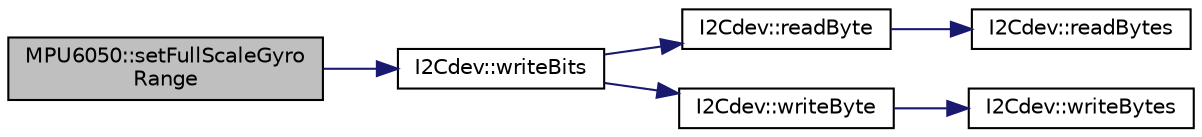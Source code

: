 digraph "MPU6050::setFullScaleGyroRange"
{
  edge [fontname="Helvetica",fontsize="10",labelfontname="Helvetica",labelfontsize="10"];
  node [fontname="Helvetica",fontsize="10",shape=record];
  rankdir="LR";
  Node1016 [label="MPU6050::setFullScaleGyro\lRange",height=0.2,width=0.4,color="black", fillcolor="grey75", style="filled", fontcolor="black"];
  Node1016 -> Node1017 [color="midnightblue",fontsize="10",style="solid",fontname="Helvetica"];
  Node1017 [label="I2Cdev::writeBits",height=0.2,width=0.4,color="black", fillcolor="white", style="filled",URL="$class_i2_cdev.html#a913371251b6a41520c080115650e1b59",tooltip="Write multiple bits in an 8-bit device register. "];
  Node1017 -> Node1018 [color="midnightblue",fontsize="10",style="solid",fontname="Helvetica"];
  Node1018 [label="I2Cdev::readByte",height=0.2,width=0.4,color="black", fillcolor="white", style="filled",URL="$class_i2_cdev.html#aef1db446b45660c6631fc780278ac366",tooltip="Read single byte from an 8-bit device register. "];
  Node1018 -> Node1019 [color="midnightblue",fontsize="10",style="solid",fontname="Helvetica"];
  Node1019 [label="I2Cdev::readBytes",height=0.2,width=0.4,color="black", fillcolor="white", style="filled",URL="$class_i2_cdev.html#ae1eed9468ce4653e080bfd8481d2ac88",tooltip="Read multiple bytes from an 8-bit device register. "];
  Node1017 -> Node1020 [color="midnightblue",fontsize="10",style="solid",fontname="Helvetica"];
  Node1020 [label="I2Cdev::writeByte",height=0.2,width=0.4,color="black", fillcolor="white", style="filled",URL="$class_i2_cdev.html#aeb297637ef985cd562da465ba61b7042",tooltip="Write single byte to an 8-bit device register. "];
  Node1020 -> Node1021 [color="midnightblue",fontsize="10",style="solid",fontname="Helvetica"];
  Node1021 [label="I2Cdev::writeBytes",height=0.2,width=0.4,color="black", fillcolor="white", style="filled",URL="$class_i2_cdev.html#aa4e39cac6c0eac5112f9132084bcc93e"];
}
